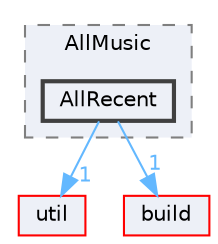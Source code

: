 digraph "AllRecent"
{
 // LATEX_PDF_SIZE
  bgcolor="transparent";
  edge [fontname=Helvetica,fontsize=10,labelfontname=Helvetica,labelfontsize=10];
  node [fontname=Helvetica,fontsize=10,shape=box,height=0.2,width=0.4];
  compound=true
  subgraph clusterdir_498ec84b4a3180a9b28d4c2c2e263734 {
    graph [ bgcolor="#edf0f7", pencolor="grey50", label="AllMusic", fontname=Helvetica,fontsize=10 style="filled,dashed", URL="dir_498ec84b4a3180a9b28d4c2c2e263734.html",tooltip=""]
  dir_709b3ae69bbae332ee31847b2002fe4d [label="AllRecent", fillcolor="#edf0f7", color="grey25", style="filled,bold", URL="dir_709b3ae69bbae332ee31847b2002fe4d.html",tooltip=""];
  }
  dir_23ec12649285f9fabf3a6b7380226c28 [label="util", fillcolor="#edf0f7", color="red", style="filled", URL="dir_23ec12649285f9fabf3a6b7380226c28.html",tooltip=""];
  dir_4fef79e7177ba769987a8da36c892c5f [label="build", fillcolor="#edf0f7", color="red", style="filled", URL="dir_4fef79e7177ba769987a8da36c892c5f.html",tooltip=""];
  dir_709b3ae69bbae332ee31847b2002fe4d->dir_23ec12649285f9fabf3a6b7380226c28 [headlabel="1", labeldistance=1.5 headhref="dir_000032_000357.html" href="dir_000032_000357.html" color="steelblue1" fontcolor="steelblue1"];
  dir_709b3ae69bbae332ee31847b2002fe4d->dir_4fef79e7177ba769987a8da36c892c5f [headlabel="1", labeldistance=1.5 headhref="dir_000032_000041.html" href="dir_000032_000041.html" color="steelblue1" fontcolor="steelblue1"];
}
